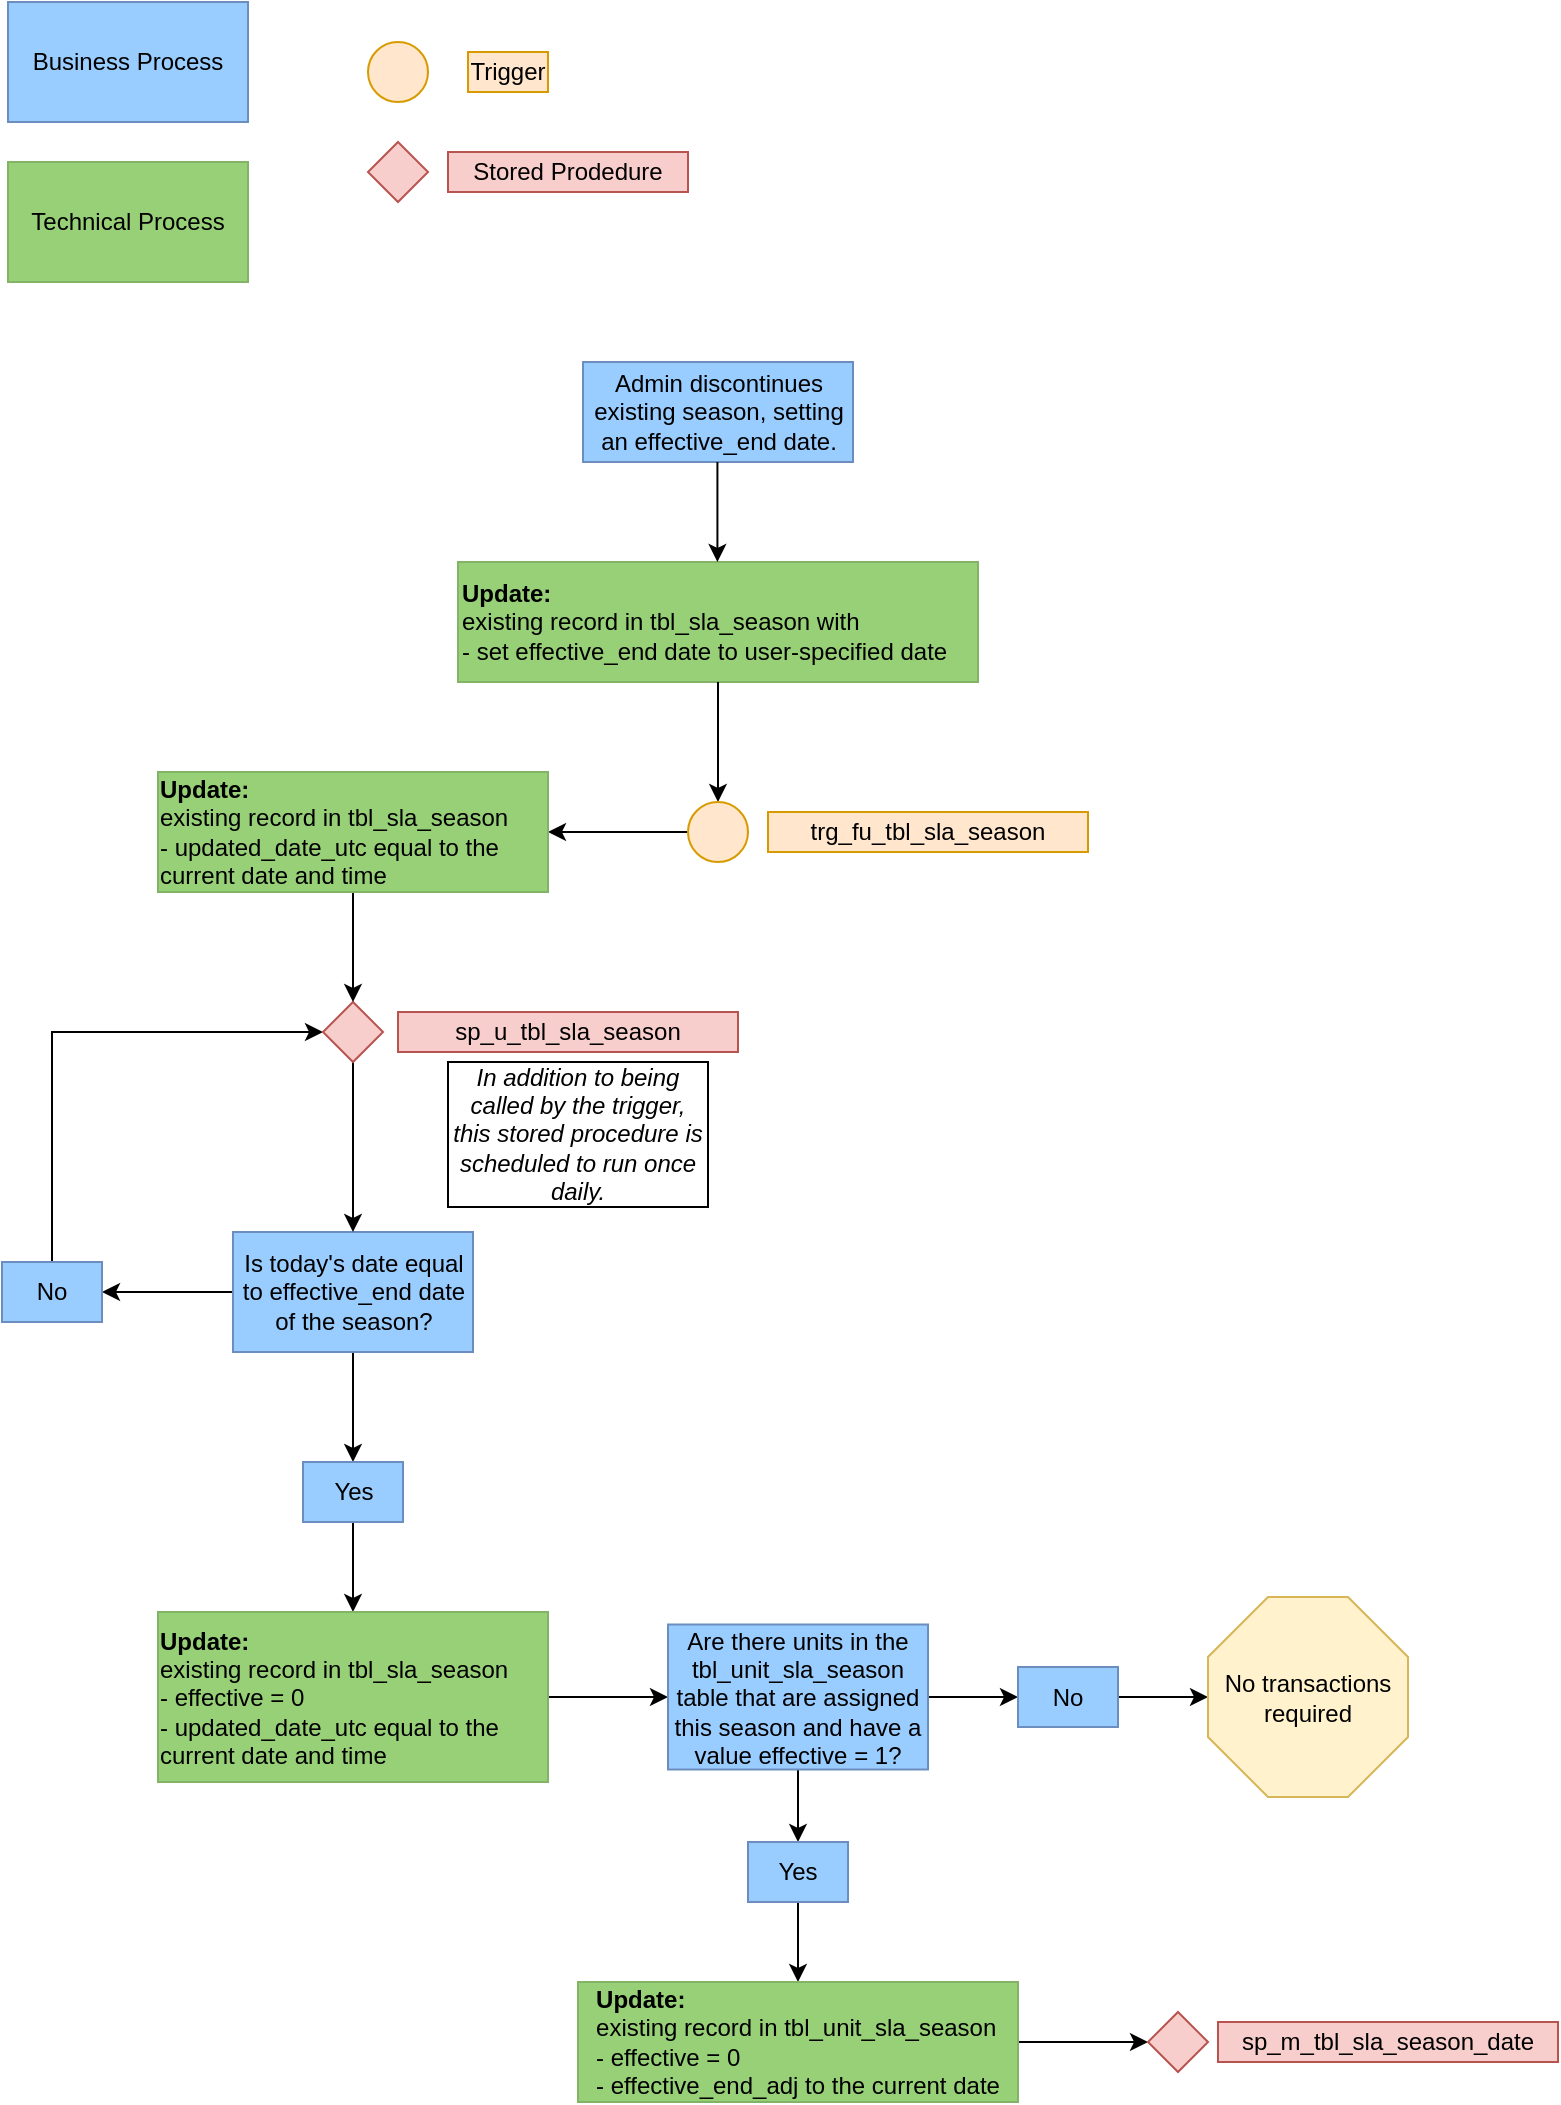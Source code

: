 <mxfile version="13.7.3" type="github">
  <diagram id="C5RBs43oDa-KdzZeNtuy" name="Page-1">
    <mxGraphModel dx="868" dy="450" grid="1" gridSize="10" guides="1" tooltips="1" connect="1" arrows="1" fold="1" page="1" pageScale="1" pageWidth="850" pageHeight="1100" math="0" shadow="0">
      <root>
        <mxCell id="WIyWlLk6GJQsqaUBKTNV-0" />
        <mxCell id="WIyWlLk6GJQsqaUBKTNV-1" parent="WIyWlLk6GJQsqaUBKTNV-0" />
        <mxCell id="WIyWlLk6GJQsqaUBKTNV-3" value="Admin discontinues existing season, setting an effective_end date." style="rounded=0;whiteSpace=wrap;html=1;fontSize=12;glass=0;strokeWidth=1;shadow=0;fillColor=#99CCFF;strokeColor=#6c8ebf;" parent="WIyWlLk6GJQsqaUBKTNV-1" vertex="1">
          <mxGeometry x="307.5" y="200" width="135" height="50" as="geometry" />
        </mxCell>
        <mxCell id="X3GcQL-NPRju56YZY_Ri-2" value="&lt;b&gt;Update:&lt;br&gt;&lt;/b&gt;existing record in tbl_sla_season with&lt;br&gt;- set effective_end date to user-specified date" style="rounded=0;whiteSpace=wrap;html=1;fillColor=#97D077;strokeColor=#82b366;align=left;" parent="WIyWlLk6GJQsqaUBKTNV-1" vertex="1">
          <mxGeometry x="245" y="300" width="260" height="60" as="geometry" />
        </mxCell>
        <mxCell id="X3GcQL-NPRju56YZY_Ri-4" value="" style="endArrow=classic;html=1;exitX=0.5;exitY=1;exitDx=0;exitDy=0;entryX=0.5;entryY=0;entryDx=0;entryDy=0;" parent="WIyWlLk6GJQsqaUBKTNV-1" source="X3GcQL-NPRju56YZY_Ri-2" target="MRGtH3ut4B2zLl-mFBzY-22" edge="1">
          <mxGeometry width="50" height="50" relative="1" as="geometry">
            <mxPoint x="375" y="370" as="sourcePoint" />
            <mxPoint x="375" y="420" as="targetPoint" />
          </mxGeometry>
        </mxCell>
        <mxCell id="X3GcQL-NPRju56YZY_Ri-5" value="" style="endArrow=classic;html=1;" parent="WIyWlLk6GJQsqaUBKTNV-1" edge="1">
          <mxGeometry width="50" height="50" relative="1" as="geometry">
            <mxPoint x="374.71" y="250" as="sourcePoint" />
            <mxPoint x="374.71" y="300" as="targetPoint" />
          </mxGeometry>
        </mxCell>
        <mxCell id="MRGtH3ut4B2zLl-mFBzY-0" value="Business Process" style="rounded=0;whiteSpace=wrap;html=1;strokeColor=#6c8ebf;fillColor=#99CCFF;" parent="WIyWlLk6GJQsqaUBKTNV-1" vertex="1">
          <mxGeometry x="20" y="20" width="120" height="60" as="geometry" />
        </mxCell>
        <mxCell id="MRGtH3ut4B2zLl-mFBzY-1" value="Technical Process" style="rounded=0;whiteSpace=wrap;html=1;strokeColor=#82b366;fillColor=#97D077;" parent="WIyWlLk6GJQsqaUBKTNV-1" vertex="1">
          <mxGeometry x="20" y="100" width="120" height="60" as="geometry" />
        </mxCell>
        <mxCell id="MRGtH3ut4B2zLl-mFBzY-2" value="" style="ellipse;whiteSpace=wrap;html=1;aspect=fixed;fillColor=#ffe6cc;strokeColor=#d79b00;" parent="WIyWlLk6GJQsqaUBKTNV-1" vertex="1">
          <mxGeometry x="200" y="40" width="30" height="30" as="geometry" />
        </mxCell>
        <mxCell id="MRGtH3ut4B2zLl-mFBzY-3" value="Trigger" style="text;html=1;strokeColor=#d79b00;fillColor=#ffe6cc;align=center;verticalAlign=middle;whiteSpace=wrap;rounded=0;" parent="WIyWlLk6GJQsqaUBKTNV-1" vertex="1">
          <mxGeometry x="250" y="45" width="40" height="20" as="geometry" />
        </mxCell>
        <mxCell id="MRGtH3ut4B2zLl-mFBzY-4" value="" style="rhombus;whiteSpace=wrap;html=1;align=left;fillColor=#f8cecc;strokeColor=#b85450;" parent="WIyWlLk6GJQsqaUBKTNV-1" vertex="1">
          <mxGeometry x="200" y="90" width="30" height="30" as="geometry" />
        </mxCell>
        <mxCell id="MRGtH3ut4B2zLl-mFBzY-5" value="Stored Prodedure" style="text;html=1;strokeColor=#b85450;fillColor=#f8cecc;align=center;verticalAlign=middle;whiteSpace=wrap;rounded=0;" parent="WIyWlLk6GJQsqaUBKTNV-1" vertex="1">
          <mxGeometry x="240" y="95" width="120" height="20" as="geometry" />
        </mxCell>
        <mxCell id="BvRXjK3O4e4GX6fMoHdj-10" style="edgeStyle=orthogonalEdgeStyle;rounded=0;orthogonalLoop=1;jettySize=auto;html=1;exitX=0;exitY=0.5;exitDx=0;exitDy=0;entryX=1;entryY=0.5;entryDx=0;entryDy=0;" parent="WIyWlLk6GJQsqaUBKTNV-1" source="MRGtH3ut4B2zLl-mFBzY-6" target="MRGtH3ut4B2zLl-mFBzY-7" edge="1">
          <mxGeometry relative="1" as="geometry" />
        </mxCell>
        <mxCell id="BvRXjK3O4e4GX6fMoHdj-11" style="edgeStyle=orthogonalEdgeStyle;rounded=0;orthogonalLoop=1;jettySize=auto;html=1;exitX=0.5;exitY=1;exitDx=0;exitDy=0;entryX=0.5;entryY=0;entryDx=0;entryDy=0;" parent="WIyWlLk6GJQsqaUBKTNV-1" source="MRGtH3ut4B2zLl-mFBzY-6" target="MRGtH3ut4B2zLl-mFBzY-9" edge="1">
          <mxGeometry relative="1" as="geometry" />
        </mxCell>
        <mxCell id="MRGtH3ut4B2zLl-mFBzY-6" value="Is today&#39;s date equal to effective_end date of the season?" style="rounded=0;whiteSpace=wrap;html=1;fillColor=#99CCFF;strokeColor=#6c8ebf;" parent="WIyWlLk6GJQsqaUBKTNV-1" vertex="1">
          <mxGeometry x="132.5" y="635" width="120" height="60" as="geometry" />
        </mxCell>
        <mxCell id="BvRXjK3O4e4GX6fMoHdj-9" style="edgeStyle=orthogonalEdgeStyle;rounded=0;orthogonalLoop=1;jettySize=auto;html=1;exitX=0.5;exitY=0;exitDx=0;exitDy=0;entryX=0;entryY=0.5;entryDx=0;entryDy=0;" parent="WIyWlLk6GJQsqaUBKTNV-1" source="MRGtH3ut4B2zLl-mFBzY-7" target="MRGtH3ut4B2zLl-mFBzY-18" edge="1">
          <mxGeometry relative="1" as="geometry" />
        </mxCell>
        <mxCell id="MRGtH3ut4B2zLl-mFBzY-7" value="No" style="rounded=0;whiteSpace=wrap;html=1;fillColor=#99CCFF;strokeColor=#6c8ebf;" parent="WIyWlLk6GJQsqaUBKTNV-1" vertex="1">
          <mxGeometry x="17" y="650" width="50" height="30" as="geometry" />
        </mxCell>
        <mxCell id="MRGtH3ut4B2zLl-mFBzY-15" value="" style="edgeStyle=orthogonalEdgeStyle;rounded=0;orthogonalLoop=1;jettySize=auto;html=1;entryX=0.5;entryY=0;entryDx=0;entryDy=0;" parent="WIyWlLk6GJQsqaUBKTNV-1" source="MRGtH3ut4B2zLl-mFBzY-9" target="MRGtH3ut4B2zLl-mFBzY-16" edge="1">
          <mxGeometry relative="1" as="geometry">
            <mxPoint x="422" y="875" as="targetPoint" />
          </mxGeometry>
        </mxCell>
        <mxCell id="MRGtH3ut4B2zLl-mFBzY-9" value="Yes" style="rounded=0;whiteSpace=wrap;html=1;fillColor=#99CCFF;strokeColor=#6c8ebf;" parent="WIyWlLk6GJQsqaUBKTNV-1" vertex="1">
          <mxGeometry x="167.5" y="750" width="50" height="30" as="geometry" />
        </mxCell>
        <mxCell id="BvRXjK3O4e4GX6fMoHdj-24" style="edgeStyle=orthogonalEdgeStyle;rounded=0;orthogonalLoop=1;jettySize=auto;html=1;exitX=1;exitY=0.5;exitDx=0;exitDy=0;entryX=0;entryY=0.5;entryDx=0;entryDy=0;" parent="WIyWlLk6GJQsqaUBKTNV-1" source="MRGtH3ut4B2zLl-mFBzY-16" target="BvRXjK3O4e4GX6fMoHdj-23" edge="1">
          <mxGeometry relative="1" as="geometry" />
        </mxCell>
        <mxCell id="MRGtH3ut4B2zLl-mFBzY-16" value="&lt;div style=&quot;text-align: left&quot;&gt;&lt;b&gt;Update:&lt;/b&gt;&lt;/div&gt;&lt;div style=&quot;text-align: left&quot;&gt;&lt;span&gt;existing record in tbl_sla_season&lt;/span&gt;&lt;/div&gt;&lt;div style=&quot;text-align: left&quot;&gt;&lt;span&gt;- effective = 0&lt;/span&gt;&lt;/div&gt;&lt;div style=&quot;text-align: left&quot;&gt;- updated_date_utc equal to the current date and time&lt;span&gt;&lt;br&gt;&lt;/span&gt;&lt;/div&gt;" style="rounded=0;whiteSpace=wrap;html=1;fillColor=#d5e8d4;strokeColor=#82b366;" parent="WIyWlLk6GJQsqaUBKTNV-1" vertex="1">
          <mxGeometry x="95" y="825" width="195" height="85" as="geometry" />
        </mxCell>
        <mxCell id="BvRXjK3O4e4GX6fMoHdj-28" style="edgeStyle=orthogonalEdgeStyle;rounded=0;orthogonalLoop=1;jettySize=auto;html=1;exitX=1;exitY=0.5;exitDx=0;exitDy=0;entryX=0;entryY=0.5;entryDx=0;entryDy=0;" parent="WIyWlLk6GJQsqaUBKTNV-1" source="MRGtH3ut4B2zLl-mFBzY-28" target="BvRXjK3O4e4GX6fMoHdj-20" edge="1">
          <mxGeometry relative="1" as="geometry" />
        </mxCell>
        <mxCell id="MRGtH3ut4B2zLl-mFBzY-28" value="&lt;div style=&quot;text-align: left&quot;&gt;&lt;b&gt;Update:&lt;/b&gt;&lt;/div&gt;&lt;div style=&quot;text-align: left&quot;&gt;existing record in tbl_unit_sla_season&lt;/div&gt;&lt;div style=&quot;text-align: left&quot;&gt;- effective = 0&lt;/div&gt;&lt;div style=&quot;text-align: left&quot;&gt;- effective_end to the current date&lt;/div&gt;" style="rounded=0;whiteSpace=wrap;html=1;fillColor=#d5e8d4;strokeColor=#82b366;" parent="WIyWlLk6GJQsqaUBKTNV-1" vertex="1">
          <mxGeometry x="305" y="1010" width="220" height="60" as="geometry" />
        </mxCell>
        <mxCell id="BvRXjK3O4e4GX6fMoHdj-8" style="edgeStyle=orthogonalEdgeStyle;rounded=0;orthogonalLoop=1;jettySize=auto;html=1;exitX=0.5;exitY=1;exitDx=0;exitDy=0;entryX=0.5;entryY=0;entryDx=0;entryDy=0;" parent="WIyWlLk6GJQsqaUBKTNV-1" source="MRGtH3ut4B2zLl-mFBzY-18" target="MRGtH3ut4B2zLl-mFBzY-6" edge="1">
          <mxGeometry relative="1" as="geometry" />
        </mxCell>
        <mxCell id="MRGtH3ut4B2zLl-mFBzY-18" value="" style="rhombus;whiteSpace=wrap;html=1;align=left;fillColor=#f8cecc;strokeColor=#b85450;" parent="WIyWlLk6GJQsqaUBKTNV-1" vertex="1">
          <mxGeometry x="177.5" y="520" width="30" height="30" as="geometry" />
        </mxCell>
        <mxCell id="MRGtH3ut4B2zLl-mFBzY-19" value="sp_u_tbl_sla_season" style="text;html=1;strokeColor=#b85450;fillColor=#f8cecc;align=center;verticalAlign=middle;whiteSpace=wrap;rounded=0;" parent="WIyWlLk6GJQsqaUBKTNV-1" vertex="1">
          <mxGeometry x="215" y="525" width="170" height="20" as="geometry" />
        </mxCell>
        <mxCell id="BvRXjK3O4e4GX6fMoHdj-13" style="edgeStyle=orthogonalEdgeStyle;rounded=0;orthogonalLoop=1;jettySize=auto;html=1;exitX=0;exitY=0.5;exitDx=0;exitDy=0;entryX=1;entryY=0.5;entryDx=0;entryDy=0;" parent="WIyWlLk6GJQsqaUBKTNV-1" source="MRGtH3ut4B2zLl-mFBzY-22" target="BvRXjK3O4e4GX6fMoHdj-12" edge="1">
          <mxGeometry relative="1" as="geometry" />
        </mxCell>
        <mxCell id="MRGtH3ut4B2zLl-mFBzY-22" value="" style="ellipse;whiteSpace=wrap;html=1;aspect=fixed;fillColor=#ffe6cc;strokeColor=#d79b00;" parent="WIyWlLk6GJQsqaUBKTNV-1" vertex="1">
          <mxGeometry x="360" y="420" width="30" height="30" as="geometry" />
        </mxCell>
        <mxCell id="MRGtH3ut4B2zLl-mFBzY-23" value="trg_fu_tbl_sla_season" style="text;html=1;strokeColor=#d79b00;fillColor=#ffe6cc;align=center;verticalAlign=middle;whiteSpace=wrap;rounded=0;" parent="WIyWlLk6GJQsqaUBKTNV-1" vertex="1">
          <mxGeometry x="400" y="425" width="160" height="20" as="geometry" />
        </mxCell>
        <mxCell id="BvRXjK3O4e4GX6fMoHdj-16" style="edgeStyle=orthogonalEdgeStyle;rounded=0;orthogonalLoop=1;jettySize=auto;html=1;exitX=0.5;exitY=1;exitDx=0;exitDy=0;entryX=0.5;entryY=0;entryDx=0;entryDy=0;" parent="WIyWlLk6GJQsqaUBKTNV-1" source="BvRXjK3O4e4GX6fMoHdj-12" target="MRGtH3ut4B2zLl-mFBzY-18" edge="1">
          <mxGeometry relative="1" as="geometry" />
        </mxCell>
        <mxCell id="BvRXjK3O4e4GX6fMoHdj-12" value="&lt;div style=&quot;text-align: left&quot;&gt;&lt;b&gt;Update:&lt;/b&gt;&lt;/div&gt;&lt;div style=&quot;text-align: left&quot;&gt;&lt;span&gt;existing record in tbl_sla_season&lt;/span&gt;&lt;/div&gt;&lt;div style=&quot;text-align: left&quot;&gt;&lt;span&gt;- updated_date_utc equal to the current date and time&lt;/span&gt;&lt;/div&gt;" style="rounded=0;whiteSpace=wrap;html=1;fillColor=#d5e8d4;strokeColor=#82b366;" parent="WIyWlLk6GJQsqaUBKTNV-1" vertex="1">
          <mxGeometry x="95" y="405" width="195" height="60" as="geometry" />
        </mxCell>
        <mxCell id="BvRXjK3O4e4GX6fMoHdj-19" value="sp_m_tbl_sla_season_date" style="text;html=1;strokeColor=#b85450;fillColor=#f8cecc;align=center;verticalAlign=middle;whiteSpace=wrap;rounded=0;" parent="WIyWlLk6GJQsqaUBKTNV-1" vertex="1">
          <mxGeometry x="625" y="1030" width="170" height="20" as="geometry" />
        </mxCell>
        <mxCell id="BvRXjK3O4e4GX6fMoHdj-20" value="" style="rhombus;whiteSpace=wrap;html=1;align=left;fillColor=#f8cecc;strokeColor=#b85450;" parent="WIyWlLk6GJQsqaUBKTNV-1" vertex="1">
          <mxGeometry x="590" y="1025" width="30" height="30" as="geometry" />
        </mxCell>
        <mxCell id="BvRXjK3O4e4GX6fMoHdj-26" style="edgeStyle=orthogonalEdgeStyle;rounded=0;orthogonalLoop=1;jettySize=auto;html=1;exitX=0.5;exitY=1;exitDx=0;exitDy=0;entryX=0.5;entryY=0;entryDx=0;entryDy=0;" parent="WIyWlLk6GJQsqaUBKTNV-1" source="BvRXjK3O4e4GX6fMoHdj-23" target="BvRXjK3O4e4GX6fMoHdj-25" edge="1">
          <mxGeometry relative="1" as="geometry" />
        </mxCell>
        <mxCell id="BvRXjK3O4e4GX6fMoHdj-30" style="edgeStyle=orthogonalEdgeStyle;rounded=0;orthogonalLoop=1;jettySize=auto;html=1;exitX=1;exitY=0.5;exitDx=0;exitDy=0;entryX=0;entryY=0.5;entryDx=0;entryDy=0;" parent="WIyWlLk6GJQsqaUBKTNV-1" source="BvRXjK3O4e4GX6fMoHdj-23" target="BvRXjK3O4e4GX6fMoHdj-29" edge="1">
          <mxGeometry relative="1" as="geometry" />
        </mxCell>
        <mxCell id="BvRXjK3O4e4GX6fMoHdj-23" value="Are there units in the tbl_unit_sla_season table that are assigned this season and have a value effective = 1?" style="rounded=0;whiteSpace=wrap;html=1;fillColor=#99CCFF;strokeColor=#6c8ebf;" parent="WIyWlLk6GJQsqaUBKTNV-1" vertex="1">
          <mxGeometry x="350" y="831.25" width="130" height="72.5" as="geometry" />
        </mxCell>
        <mxCell id="BvRXjK3O4e4GX6fMoHdj-27" style="edgeStyle=orthogonalEdgeStyle;rounded=0;orthogonalLoop=1;jettySize=auto;html=1;exitX=0.5;exitY=1;exitDx=0;exitDy=0;entryX=0.5;entryY=0;entryDx=0;entryDy=0;" parent="WIyWlLk6GJQsqaUBKTNV-1" source="BvRXjK3O4e4GX6fMoHdj-25" target="MRGtH3ut4B2zLl-mFBzY-28" edge="1">
          <mxGeometry relative="1" as="geometry" />
        </mxCell>
        <mxCell id="BvRXjK3O4e4GX6fMoHdj-25" value="Yes" style="rounded=0;whiteSpace=wrap;html=1;fillColor=#99CCFF;strokeColor=#6c8ebf;" parent="WIyWlLk6GJQsqaUBKTNV-1" vertex="1">
          <mxGeometry x="390" y="940" width="50" height="30" as="geometry" />
        </mxCell>
        <mxCell id="BvRXjK3O4e4GX6fMoHdj-32" style="edgeStyle=orthogonalEdgeStyle;rounded=0;orthogonalLoop=1;jettySize=auto;html=1;exitX=1;exitY=0.5;exitDx=0;exitDy=0;entryX=0;entryY=0.5;entryDx=0;entryDy=0;entryPerimeter=0;" parent="WIyWlLk6GJQsqaUBKTNV-1" source="BvRXjK3O4e4GX6fMoHdj-29" target="BvRXjK3O4e4GX6fMoHdj-31" edge="1">
          <mxGeometry relative="1" as="geometry" />
        </mxCell>
        <mxCell id="BvRXjK3O4e4GX6fMoHdj-29" value="No" style="rounded=0;whiteSpace=wrap;html=1;fillColor=#99CCFF;strokeColor=#6c8ebf;" parent="WIyWlLk6GJQsqaUBKTNV-1" vertex="1">
          <mxGeometry x="525" y="852.5" width="50" height="30" as="geometry" />
        </mxCell>
        <mxCell id="BvRXjK3O4e4GX6fMoHdj-31" value="No transactions required" style="whiteSpace=wrap;html=1;shape=mxgraph.basic.octagon2;align=center;verticalAlign=middle;dx=15;fillColor=#fff2cc;strokeColor=#d6b656;" parent="WIyWlLk6GJQsqaUBKTNV-1" vertex="1">
          <mxGeometry x="620" y="817.5" width="100" height="100" as="geometry" />
        </mxCell>
        <mxCell id="BvRXjK3O4e4GX6fMoHdj-33" value="&lt;i&gt;In addition to being called by the trigger, this stored procedure is scheduled to run once daily.&lt;/i&gt;" style="rounded=0;whiteSpace=wrap;html=1;" parent="WIyWlLk6GJQsqaUBKTNV-1" vertex="1">
          <mxGeometry x="240" y="550" width="130" height="72.5" as="geometry" />
        </mxCell>
        <mxCell id="hz_bBZgn3IMPrt3UgGcj-0" value="&lt;div style=&quot;text-align: left&quot;&gt;&lt;b&gt;Update:&lt;/b&gt;&lt;/div&gt;&lt;div style=&quot;text-align: left&quot;&gt;existing record in tbl_unit_sla_season&lt;/div&gt;&lt;div style=&quot;text-align: left&quot;&gt;- effective = 0&lt;/div&gt;&lt;div style=&quot;text-align: left&quot;&gt;- effective_end_adj to the current date&lt;/div&gt;" style="rounded=0;whiteSpace=wrap;html=1;fillColor=#97D077;strokeColor=#82b366;" vertex="1" parent="WIyWlLk6GJQsqaUBKTNV-1">
          <mxGeometry x="305" y="1010" width="220" height="60" as="geometry" />
        </mxCell>
        <mxCell id="hz_bBZgn3IMPrt3UgGcj-1" value="&lt;div style=&quot;text-align: left&quot;&gt;&lt;b&gt;Update:&lt;/b&gt;&lt;/div&gt;&lt;div style=&quot;text-align: left&quot;&gt;&lt;span&gt;existing record in tbl_sla_season&lt;/span&gt;&lt;/div&gt;&lt;div style=&quot;text-align: left&quot;&gt;&lt;span&gt;- effective = 0&lt;/span&gt;&lt;/div&gt;&lt;div style=&quot;text-align: left&quot;&gt;- updated_date_utc equal to the current date and time&lt;span&gt;&lt;br&gt;&lt;/span&gt;&lt;/div&gt;" style="rounded=0;whiteSpace=wrap;html=1;fillColor=#97D077;strokeColor=#82b366;" vertex="1" parent="WIyWlLk6GJQsqaUBKTNV-1">
          <mxGeometry x="95" y="825" width="195" height="85" as="geometry" />
        </mxCell>
        <mxCell id="hz_bBZgn3IMPrt3UgGcj-2" value="&lt;div style=&quot;text-align: left&quot;&gt;&lt;b&gt;Update:&lt;/b&gt;&lt;/div&gt;&lt;div style=&quot;text-align: left&quot;&gt;&lt;span&gt;existing record in tbl_sla_season&lt;/span&gt;&lt;/div&gt;&lt;div style=&quot;text-align: left&quot;&gt;&lt;span&gt;- updated_date_utc equal to the current date and time&lt;/span&gt;&lt;/div&gt;" style="rounded=0;whiteSpace=wrap;html=1;fillColor=#97D077;strokeColor=#82b366;" vertex="1" parent="WIyWlLk6GJQsqaUBKTNV-1">
          <mxGeometry x="95" y="405" width="195" height="60" as="geometry" />
        </mxCell>
      </root>
    </mxGraphModel>
  </diagram>
</mxfile>
